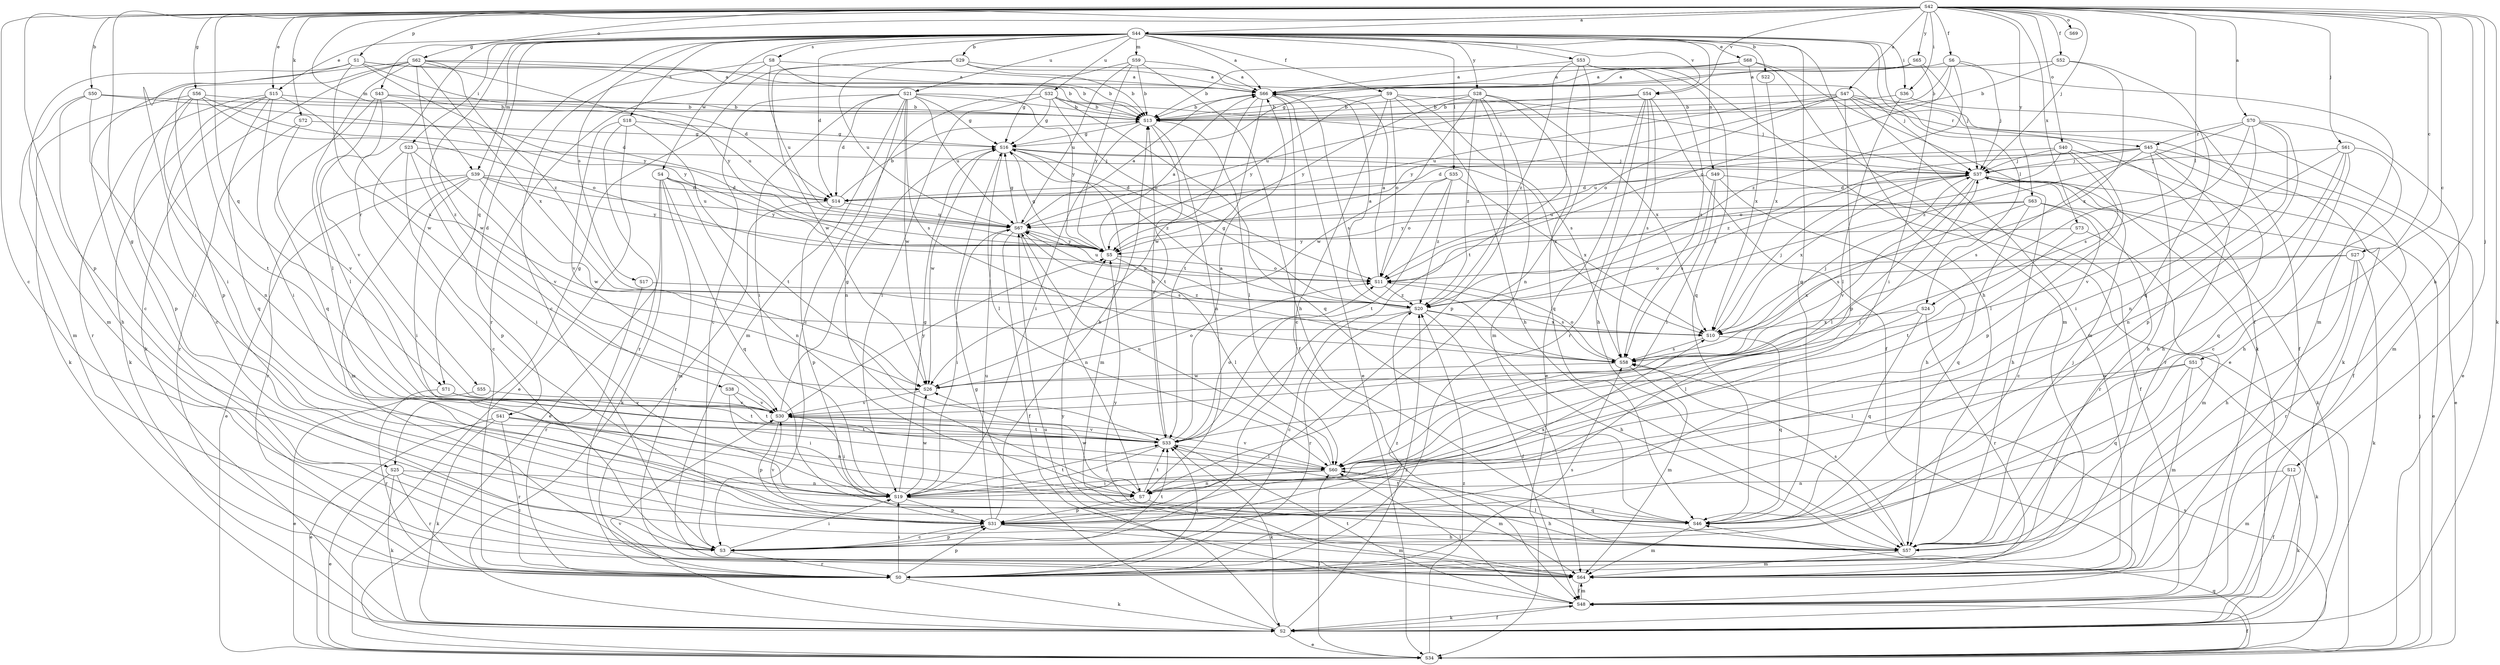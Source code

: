 strict digraph  {
S42;
S44;
S70;
S47;
S66;
S50;
S29;
S22;
S13;
S51;
S27;
S3;
S41;
S14;
S15;
S68;
S34;
S52;
S6;
S9;
S48;
S56;
S43;
S25;
S16;
S57;
S36;
S23;
S53;
S19;
S61;
S12;
S37;
S72;
S2;
S24;
S35;
S60;
S39;
S59;
S64;
S49;
S7;
S69;
S40;
S62;
S11;
S1;
S31;
S71;
S46;
S55;
S45;
S0;
S17;
S18;
S8;
S58;
S33;
S21;
S32;
S67;
S54;
S30;
S4;
S26;
S73;
S10;
S65;
S63;
S28;
S5;
S38;
S20;
S42 -> S44  [label=a];
S42 -> S70  [label=a];
S42 -> S47  [label=a];
S42 -> S50  [label=b];
S42 -> S51  [label=c];
S42 -> S27  [label=c];
S42 -> S3  [label=c];
S42 -> S15  [label=e];
S42 -> S52  [label=f];
S42 -> S6  [label=f];
S42 -> S56  [label=g];
S42 -> S43  [label=g];
S42 -> S25  [label=g];
S42 -> S57  [label=h];
S42 -> S36  [label=i];
S42 -> S61  [label=j];
S42 -> S12  [label=j];
S42 -> S37  [label=j];
S42 -> S72  [label=k];
S42 -> S2  [label=k];
S42 -> S24  [label=l];
S42 -> S39  [label=m];
S42 -> S69  [label=o];
S42 -> S40  [label=o];
S42 -> S62  [label=o];
S42 -> S1  [label=p];
S42 -> S31  [label=p];
S42 -> S71  [label=q];
S42 -> S54  [label=v];
S42 -> S73  [label=x];
S42 -> S65  [label=y];
S42 -> S63  [label=y];
S44 -> S66  [label=a];
S44 -> S29  [label=b];
S44 -> S22  [label=b];
S44 -> S41  [label=d];
S44 -> S14  [label=d];
S44 -> S15  [label=e];
S44 -> S68  [label=e];
S44 -> S9  [label=f];
S44 -> S48  [label=f];
S44 -> S57  [label=h];
S44 -> S36  [label=i];
S44 -> S23  [label=i];
S44 -> S53  [label=i];
S44 -> S24  [label=l];
S44 -> S35  [label=l];
S44 -> S39  [label=m];
S44 -> S59  [label=m];
S44 -> S49  [label=n];
S44 -> S71  [label=q];
S44 -> S46  [label=q];
S44 -> S55  [label=r];
S44 -> S17  [label=s];
S44 -> S18  [label=s];
S44 -> S8  [label=s];
S44 -> S21  [label=u];
S44 -> S32  [label=u];
S44 -> S54  [label=v];
S44 -> S4  [label=w];
S44 -> S28  [label=y];
S44 -> S38  [label=z];
S70 -> S19  [label=i];
S70 -> S64  [label=m];
S70 -> S7  [label=n];
S70 -> S31  [label=p];
S70 -> S45  [label=r];
S70 -> S58  [label=s];
S70 -> S20  [label=z];
S47 -> S13  [label=b];
S47 -> S34  [label=e];
S47 -> S2  [label=k];
S47 -> S64  [label=m];
S47 -> S11  [label=o];
S47 -> S31  [label=p];
S47 -> S45  [label=r];
S47 -> S67  [label=u];
S47 -> S5  [label=y];
S66 -> S13  [label=b];
S66 -> S34  [label=e];
S66 -> S48  [label=f];
S66 -> S58  [label=s];
S66 -> S33  [label=t];
S66 -> S26  [label=w];
S50 -> S13  [label=b];
S50 -> S14  [label=d];
S50 -> S57  [label=h];
S50 -> S19  [label=i];
S50 -> S64  [label=m];
S29 -> S66  [label=a];
S29 -> S13  [label=b];
S29 -> S25  [label=g];
S29 -> S37  [label=j];
S29 -> S67  [label=u];
S29 -> S26  [label=w];
S22 -> S10  [label=x];
S13 -> S16  [label=g];
S13 -> S19  [label=i];
S13 -> S60  [label=l];
S13 -> S7  [label=n];
S13 -> S33  [label=t];
S51 -> S2  [label=k];
S51 -> S60  [label=l];
S51 -> S64  [label=m];
S51 -> S46  [label=q];
S51 -> S26  [label=w];
S27 -> S57  [label=h];
S27 -> S2  [label=k];
S27 -> S11  [label=o];
S27 -> S0  [label=r];
S27 -> S10  [label=x];
S3 -> S19  [label=i];
S3 -> S31  [label=p];
S3 -> S0  [label=r];
S3 -> S33  [label=t];
S41 -> S34  [label=e];
S41 -> S2  [label=k];
S41 -> S7  [label=n];
S41 -> S0  [label=r];
S41 -> S33  [label=t];
S14 -> S13  [label=b];
S14 -> S31  [label=p];
S14 -> S0  [label=r];
S14 -> S67  [label=u];
S15 -> S13  [label=b];
S15 -> S3  [label=c];
S15 -> S19  [label=i];
S15 -> S2  [label=k];
S15 -> S46  [label=q];
S15 -> S0  [label=r];
S15 -> S10  [label=x];
S68 -> S66  [label=a];
S68 -> S13  [label=b];
S68 -> S2  [label=k];
S68 -> S64  [label=m];
S68 -> S10  [label=x];
S34 -> S48  [label=f];
S34 -> S37  [label=j];
S34 -> S60  [label=l];
S34 -> S46  [label=q];
S34 -> S58  [label=s];
S34 -> S20  [label=z];
S52 -> S66  [label=a];
S52 -> S13  [label=b];
S52 -> S46  [label=q];
S52 -> S10  [label=x];
S6 -> S66  [label=a];
S6 -> S13  [label=b];
S6 -> S37  [label=j];
S6 -> S64  [label=m];
S6 -> S11  [label=o];
S6 -> S20  [label=z];
S9 -> S13  [label=b];
S9 -> S3  [label=c];
S9 -> S57  [label=h];
S9 -> S37  [label=j];
S9 -> S11  [label=o];
S9 -> S58  [label=s];
S9 -> S5  [label=y];
S48 -> S2  [label=k];
S48 -> S60  [label=l];
S48 -> S64  [label=m];
S48 -> S33  [label=t];
S56 -> S13  [label=b];
S56 -> S2  [label=k];
S56 -> S7  [label=n];
S56 -> S11  [label=o];
S56 -> S31  [label=p];
S56 -> S33  [label=t];
S56 -> S5  [label=y];
S43 -> S13  [label=b];
S43 -> S60  [label=l];
S43 -> S46  [label=q];
S43 -> S67  [label=u];
S43 -> S30  [label=v];
S25 -> S3  [label=c];
S25 -> S34  [label=e];
S25 -> S2  [label=k];
S25 -> S7  [label=n];
S25 -> S0  [label=r];
S16 -> S37  [label=j];
S16 -> S60  [label=l];
S16 -> S64  [label=m];
S16 -> S26  [label=w];
S16 -> S10  [label=x];
S16 -> S20  [label=z];
S57 -> S37  [label=j];
S57 -> S60  [label=l];
S57 -> S64  [label=m];
S57 -> S58  [label=s];
S57 -> S5  [label=y];
S36 -> S13  [label=b];
S36 -> S48  [label=f];
S36 -> S60  [label=l];
S23 -> S3  [label=c];
S23 -> S19  [label=i];
S23 -> S37  [label=j];
S23 -> S31  [label=p];
S23 -> S30  [label=v];
S53 -> S66  [label=a];
S53 -> S34  [label=e];
S53 -> S7  [label=n];
S53 -> S46  [label=q];
S53 -> S58  [label=s];
S53 -> S33  [label=t];
S53 -> S20  [label=z];
S19 -> S16  [label=g];
S19 -> S31  [label=p];
S19 -> S46  [label=q];
S19 -> S33  [label=t];
S19 -> S26  [label=w];
S61 -> S3  [label=c];
S61 -> S57  [label=h];
S61 -> S37  [label=j];
S61 -> S7  [label=n];
S61 -> S46  [label=q];
S61 -> S30  [label=v];
S12 -> S48  [label=f];
S12 -> S2  [label=k];
S12 -> S64  [label=m];
S12 -> S7  [label=n];
S37 -> S14  [label=d];
S37 -> S34  [label=e];
S37 -> S57  [label=h];
S37 -> S2  [label=k];
S37 -> S60  [label=l];
S37 -> S30  [label=v];
S37 -> S10  [label=x];
S37 -> S20  [label=z];
S72 -> S16  [label=g];
S72 -> S0  [label=r];
S72 -> S30  [label=v];
S2 -> S34  [label=e];
S2 -> S48  [label=f];
S2 -> S16  [label=g];
S2 -> S67  [label=u];
S2 -> S30  [label=v];
S2 -> S20  [label=z];
S24 -> S60  [label=l];
S24 -> S46  [label=q];
S24 -> S0  [label=r];
S24 -> S10  [label=x];
S35 -> S14  [label=d];
S35 -> S11  [label=o];
S35 -> S33  [label=t];
S35 -> S10  [label=x];
S35 -> S20  [label=z];
S60 -> S19  [label=i];
S60 -> S37  [label=j];
S60 -> S64  [label=m];
S60 -> S7  [label=n];
S60 -> S67  [label=u];
S60 -> S30  [label=v];
S39 -> S14  [label=d];
S39 -> S34  [label=e];
S39 -> S19  [label=i];
S39 -> S64  [label=m];
S39 -> S0  [label=r];
S39 -> S67  [label=u];
S39 -> S26  [label=w];
S39 -> S5  [label=y];
S59 -> S66  [label=a];
S59 -> S13  [label=b];
S59 -> S16  [label=g];
S59 -> S57  [label=h];
S59 -> S67  [label=u];
S59 -> S5  [label=y];
S64 -> S48  [label=f];
S64 -> S5  [label=y];
S49 -> S14  [label=d];
S49 -> S48  [label=f];
S49 -> S57  [label=h];
S49 -> S60  [label=l];
S49 -> S58  [label=s];
S7 -> S57  [label=h];
S7 -> S31  [label=p];
S7 -> S33  [label=t];
S7 -> S26  [label=w];
S40 -> S14  [label=d];
S40 -> S57  [label=h];
S40 -> S37  [label=j];
S40 -> S60  [label=l];
S40 -> S11  [label=o];
S40 -> S31  [label=p];
S62 -> S66  [label=a];
S62 -> S13  [label=b];
S62 -> S3  [label=c];
S62 -> S2  [label=k];
S62 -> S60  [label=l];
S62 -> S31  [label=p];
S62 -> S26  [label=w];
S62 -> S10  [label=x];
S62 -> S5  [label=y];
S62 -> S20  [label=z];
S11 -> S66  [label=a];
S11 -> S58  [label=s];
S11 -> S67  [label=u];
S11 -> S20  [label=z];
S1 -> S66  [label=a];
S1 -> S13  [label=b];
S1 -> S14  [label=d];
S1 -> S19  [label=i];
S1 -> S64  [label=m];
S1 -> S26  [label=w];
S1 -> S5  [label=y];
S31 -> S13  [label=b];
S31 -> S3  [label=c];
S31 -> S57  [label=h];
S31 -> S64  [label=m];
S31 -> S67  [label=u];
S31 -> S10  [label=x];
S71 -> S0  [label=r];
S71 -> S33  [label=t];
S71 -> S30  [label=v];
S46 -> S64  [label=m];
S46 -> S33  [label=t];
S46 -> S30  [label=v];
S55 -> S34  [label=e];
S55 -> S30  [label=v];
S45 -> S34  [label=e];
S45 -> S48  [label=f];
S45 -> S57  [label=h];
S45 -> S37  [label=j];
S45 -> S0  [label=r];
S45 -> S58  [label=s];
S45 -> S67  [label=u];
S45 -> S20  [label=z];
S0 -> S19  [label=i];
S0 -> S2  [label=k];
S0 -> S31  [label=p];
S0 -> S58  [label=s];
S0 -> S33  [label=t];
S0 -> S20  [label=z];
S17 -> S0  [label=r];
S17 -> S20  [label=z];
S18 -> S34  [label=e];
S18 -> S16  [label=g];
S18 -> S0  [label=r];
S18 -> S33  [label=t];
S18 -> S30  [label=v];
S8 -> S66  [label=a];
S8 -> S13  [label=b];
S8 -> S3  [label=c];
S8 -> S0  [label=r];
S8 -> S67  [label=u];
S58 -> S37  [label=j];
S58 -> S64  [label=m];
S58 -> S11  [label=o];
S58 -> S26  [label=w];
S33 -> S66  [label=a];
S33 -> S13  [label=b];
S33 -> S19  [label=i];
S33 -> S2  [label=k];
S33 -> S60  [label=l];
S33 -> S11  [label=o];
S33 -> S30  [label=v];
S21 -> S13  [label=b];
S21 -> S3  [label=c];
S21 -> S14  [label=d];
S21 -> S16  [label=g];
S21 -> S19  [label=i];
S21 -> S64  [label=m];
S21 -> S7  [label=n];
S21 -> S58  [label=s];
S21 -> S67  [label=u];
S21 -> S26  [label=w];
S21 -> S5  [label=y];
S32 -> S13  [label=b];
S32 -> S3  [label=c];
S32 -> S16  [label=g];
S32 -> S19  [label=i];
S32 -> S37  [label=j];
S32 -> S11  [label=o];
S32 -> S46  [label=q];
S67 -> S66  [label=a];
S67 -> S48  [label=f];
S67 -> S16  [label=g];
S67 -> S19  [label=i];
S67 -> S7  [label=n];
S67 -> S58  [label=s];
S67 -> S5  [label=y];
S54 -> S13  [label=b];
S54 -> S34  [label=e];
S54 -> S48  [label=f];
S54 -> S57  [label=h];
S54 -> S0  [label=r];
S54 -> S58  [label=s];
S54 -> S67  [label=u];
S30 -> S16  [label=g];
S30 -> S19  [label=i];
S30 -> S31  [label=p];
S30 -> S33  [label=t];
S30 -> S5  [label=y];
S4 -> S14  [label=d];
S4 -> S34  [label=e];
S4 -> S2  [label=k];
S4 -> S64  [label=m];
S4 -> S7  [label=n];
S4 -> S46  [label=q];
S4 -> S5  [label=y];
S26 -> S11  [label=o];
S26 -> S30  [label=v];
S73 -> S64  [label=m];
S73 -> S33  [label=t];
S73 -> S5  [label=y];
S10 -> S37  [label=j];
S10 -> S46  [label=q];
S10 -> S58  [label=s];
S65 -> S66  [label=a];
S65 -> S16  [label=g];
S65 -> S19  [label=i];
S65 -> S37  [label=j];
S63 -> S3  [label=c];
S63 -> S46  [label=q];
S63 -> S0  [label=r];
S63 -> S58  [label=s];
S63 -> S67  [label=u];
S63 -> S5  [label=y];
S28 -> S13  [label=b];
S28 -> S64  [label=m];
S28 -> S31  [label=p];
S28 -> S46  [label=q];
S28 -> S26  [label=w];
S28 -> S10  [label=x];
S28 -> S5  [label=y];
S28 -> S20  [label=z];
S5 -> S66  [label=a];
S5 -> S16  [label=g];
S5 -> S60  [label=l];
S5 -> S11  [label=o];
S38 -> S19  [label=i];
S38 -> S33  [label=t];
S38 -> S30  [label=v];
S20 -> S66  [label=a];
S20 -> S3  [label=c];
S20 -> S48  [label=f];
S20 -> S16  [label=g];
S20 -> S57  [label=h];
S20 -> S0  [label=r];
S20 -> S67  [label=u];
S20 -> S10  [label=x];
}
